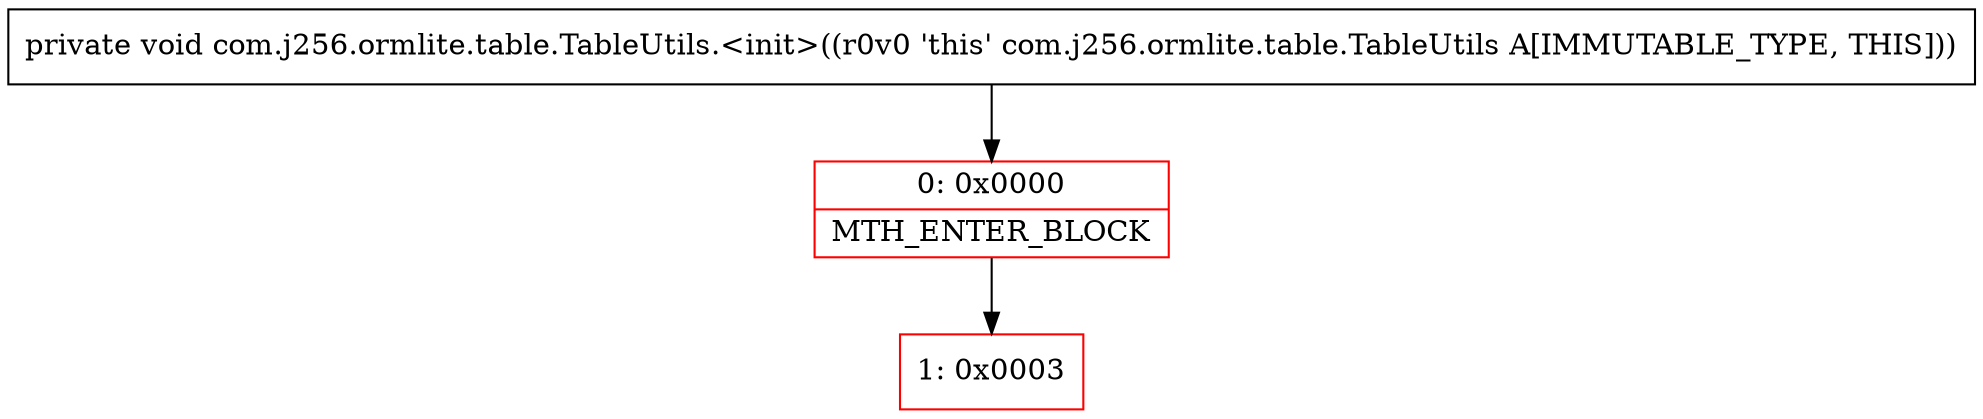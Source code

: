 digraph "CFG forcom.j256.ormlite.table.TableUtils.\<init\>()V" {
subgraph cluster_Region_1456510913 {
label = "R(0)";
node [shape=record,color=blue];
}
Node_0 [shape=record,color=red,label="{0\:\ 0x0000|MTH_ENTER_BLOCK\l}"];
Node_1 [shape=record,color=red,label="{1\:\ 0x0003}"];
MethodNode[shape=record,label="{private void com.j256.ormlite.table.TableUtils.\<init\>((r0v0 'this' com.j256.ormlite.table.TableUtils A[IMMUTABLE_TYPE, THIS])) }"];
MethodNode -> Node_0;
Node_0 -> Node_1;
}

